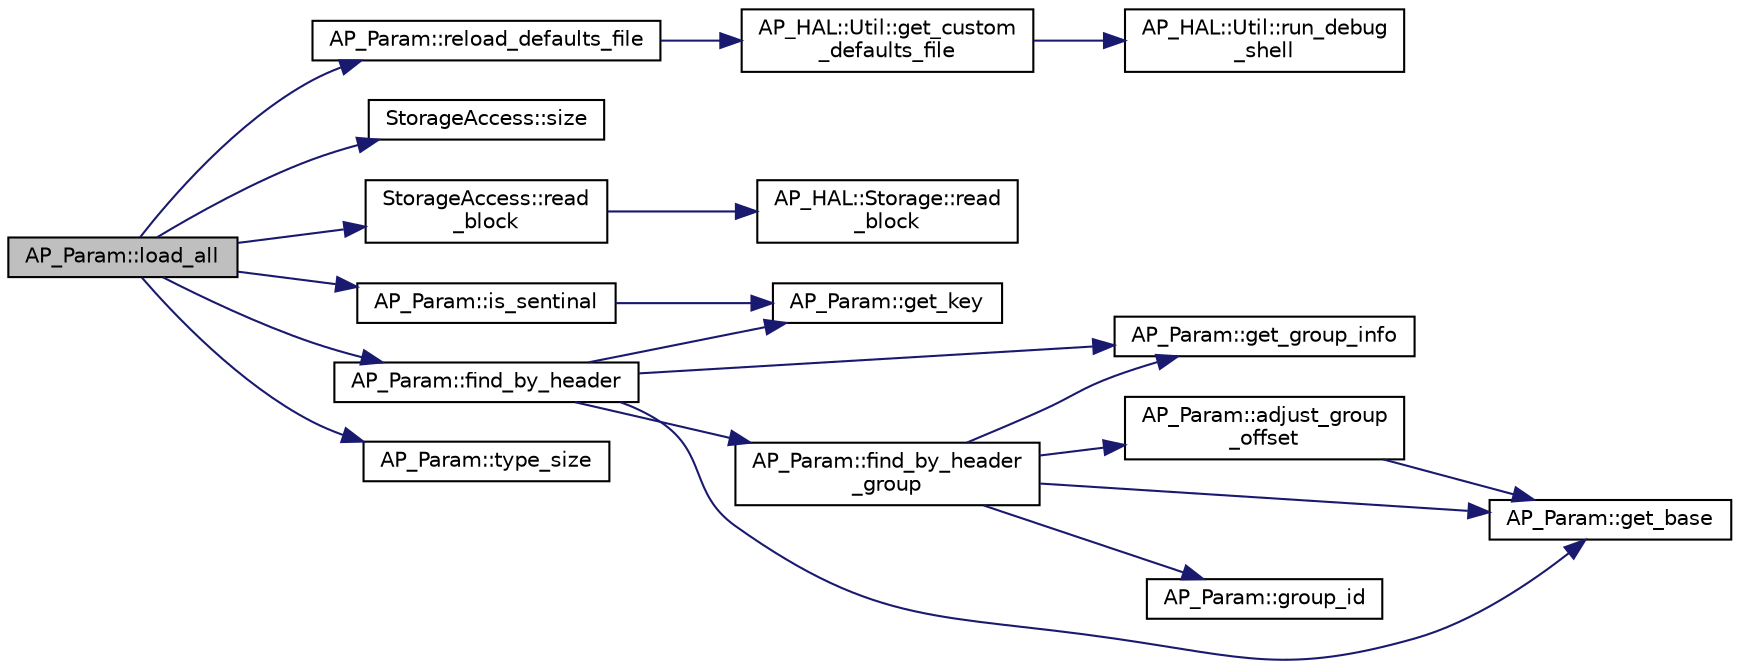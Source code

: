 digraph "AP_Param::load_all"
{
 // INTERACTIVE_SVG=YES
  edge [fontname="Helvetica",fontsize="10",labelfontname="Helvetica",labelfontsize="10"];
  node [fontname="Helvetica",fontsize="10",shape=record];
  rankdir="LR";
  Node1 [label="AP_Param::load_all",height=0.2,width=0.4,color="black", fillcolor="grey75", style="filled", fontcolor="black"];
  Node1 -> Node2 [color="midnightblue",fontsize="10",style="solid",fontname="Helvetica"];
  Node2 [label="AP_Param::reload_defaults_file",height=0.2,width=0.4,color="black", fillcolor="white", style="filled",URL="$classAP__Param.html#a5c6421e8542baeae0ce1ea0809c6448a"];
  Node2 -> Node3 [color="midnightblue",fontsize="10",style="solid",fontname="Helvetica"];
  Node3 [label="AP_HAL::Util::get_custom\l_defaults_file",height=0.2,width=0.4,color="black", fillcolor="white", style="filled",URL="$classAP__HAL_1_1Util.html#afac3cfdf6899c3552411bd4fbce54b27"];
  Node3 -> Node4 [color="midnightblue",fontsize="10",style="solid",fontname="Helvetica"];
  Node4 [label="AP_HAL::Util::run_debug\l_shell",height=0.2,width=0.4,color="black", fillcolor="white", style="filled",URL="$classAP__HAL_1_1Util.html#a9f32d7230d0a9d3fced6ae43a142cd36"];
  Node1 -> Node5 [color="midnightblue",fontsize="10",style="solid",fontname="Helvetica"];
  Node5 [label="StorageAccess::size",height=0.2,width=0.4,color="black", fillcolor="white", style="filled",URL="$classStorageAccess.html#a82088aa568b13d18acc9e41a01fd1f19"];
  Node1 -> Node6 [color="midnightblue",fontsize="10",style="solid",fontname="Helvetica"];
  Node6 [label="StorageAccess::read\l_block",height=0.2,width=0.4,color="black", fillcolor="white", style="filled",URL="$classStorageAccess.html#ab2a8575d541549a15645edc360fdaa91"];
  Node6 -> Node7 [color="midnightblue",fontsize="10",style="solid",fontname="Helvetica"];
  Node7 [label="AP_HAL::Storage::read\l_block",height=0.2,width=0.4,color="black", fillcolor="white", style="filled",URL="$classAP__HAL_1_1Storage.html#a1c3b1e80b0bec7d4bacd3ecbefb3b3f3"];
  Node1 -> Node8 [color="midnightblue",fontsize="10",style="solid",fontname="Helvetica"];
  Node8 [label="AP_Param::is_sentinal",height=0.2,width=0.4,color="black", fillcolor="white", style="filled",URL="$classAP__Param.html#aa2a6f6980713f1055fbee50f67082296"];
  Node8 -> Node9 [color="midnightblue",fontsize="10",style="solid",fontname="Helvetica"];
  Node9 [label="AP_Param::get_key",height=0.2,width=0.4,color="black", fillcolor="white", style="filled",URL="$classAP__Param.html#a292ed97cd29eb839a301d85690d125bd"];
  Node1 -> Node10 [color="midnightblue",fontsize="10",style="solid",fontname="Helvetica"];
  Node10 [label="AP_Param::find_by_header",height=0.2,width=0.4,color="black", fillcolor="white", style="filled",URL="$classAP__Param.html#a12ecf37b37b5bb3f4c2d43b8ac382a9a"];
  Node10 -> Node9 [color="midnightblue",fontsize="10",style="solid",fontname="Helvetica"];
  Node10 -> Node11 [color="midnightblue",fontsize="10",style="solid",fontname="Helvetica"];
  Node11 [label="AP_Param::get_group_info",height=0.2,width=0.4,color="black", fillcolor="white", style="filled",URL="$classAP__Param.html#a69baa95e011c7a8c4a29625c558c5501",tooltip="get group_info pointer based on flags "];
  Node10 -> Node12 [color="midnightblue",fontsize="10",style="solid",fontname="Helvetica"];
  Node12 [label="AP_Param::find_by_header\l_group",height=0.2,width=0.4,color="black", fillcolor="white", style="filled",URL="$classAP__Param.html#a681a15cfdd0c27cac69b2a26628e2a8c"];
  Node12 -> Node11 [color="midnightblue",fontsize="10",style="solid",fontname="Helvetica"];
  Node12 -> Node13 [color="midnightblue",fontsize="10",style="solid",fontname="Helvetica"];
  Node13 [label="AP_Param::adjust_group\l_offset",height=0.2,width=0.4,color="black", fillcolor="white", style="filled",URL="$classAP__Param.html#aa8b43d95bca6adbf5497e8102cf73857"];
  Node13 -> Node14 [color="midnightblue",fontsize="10",style="solid",fontname="Helvetica"];
  Node14 [label="AP_Param::get_base",height=0.2,width=0.4,color="black", fillcolor="white", style="filled",URL="$classAP__Param.html#a1dcc7820ea51e29cfb762387a9212818"];
  Node12 -> Node15 [color="midnightblue",fontsize="10",style="solid",fontname="Helvetica"];
  Node15 [label="AP_Param::group_id",height=0.2,width=0.4,color="black", fillcolor="white", style="filled",URL="$classAP__Param.html#a90f6be43b427d44475380211164f8292"];
  Node12 -> Node14 [color="midnightblue",fontsize="10",style="solid",fontname="Helvetica"];
  Node10 -> Node14 [color="midnightblue",fontsize="10",style="solid",fontname="Helvetica"];
  Node1 -> Node16 [color="midnightblue",fontsize="10",style="solid",fontname="Helvetica"];
  Node16 [label="AP_Param::type_size",height=0.2,width=0.4,color="black", fillcolor="white", style="filled",URL="$classAP__Param.html#a2e66d023b56a62888747cbfaaef729d9"];
}

